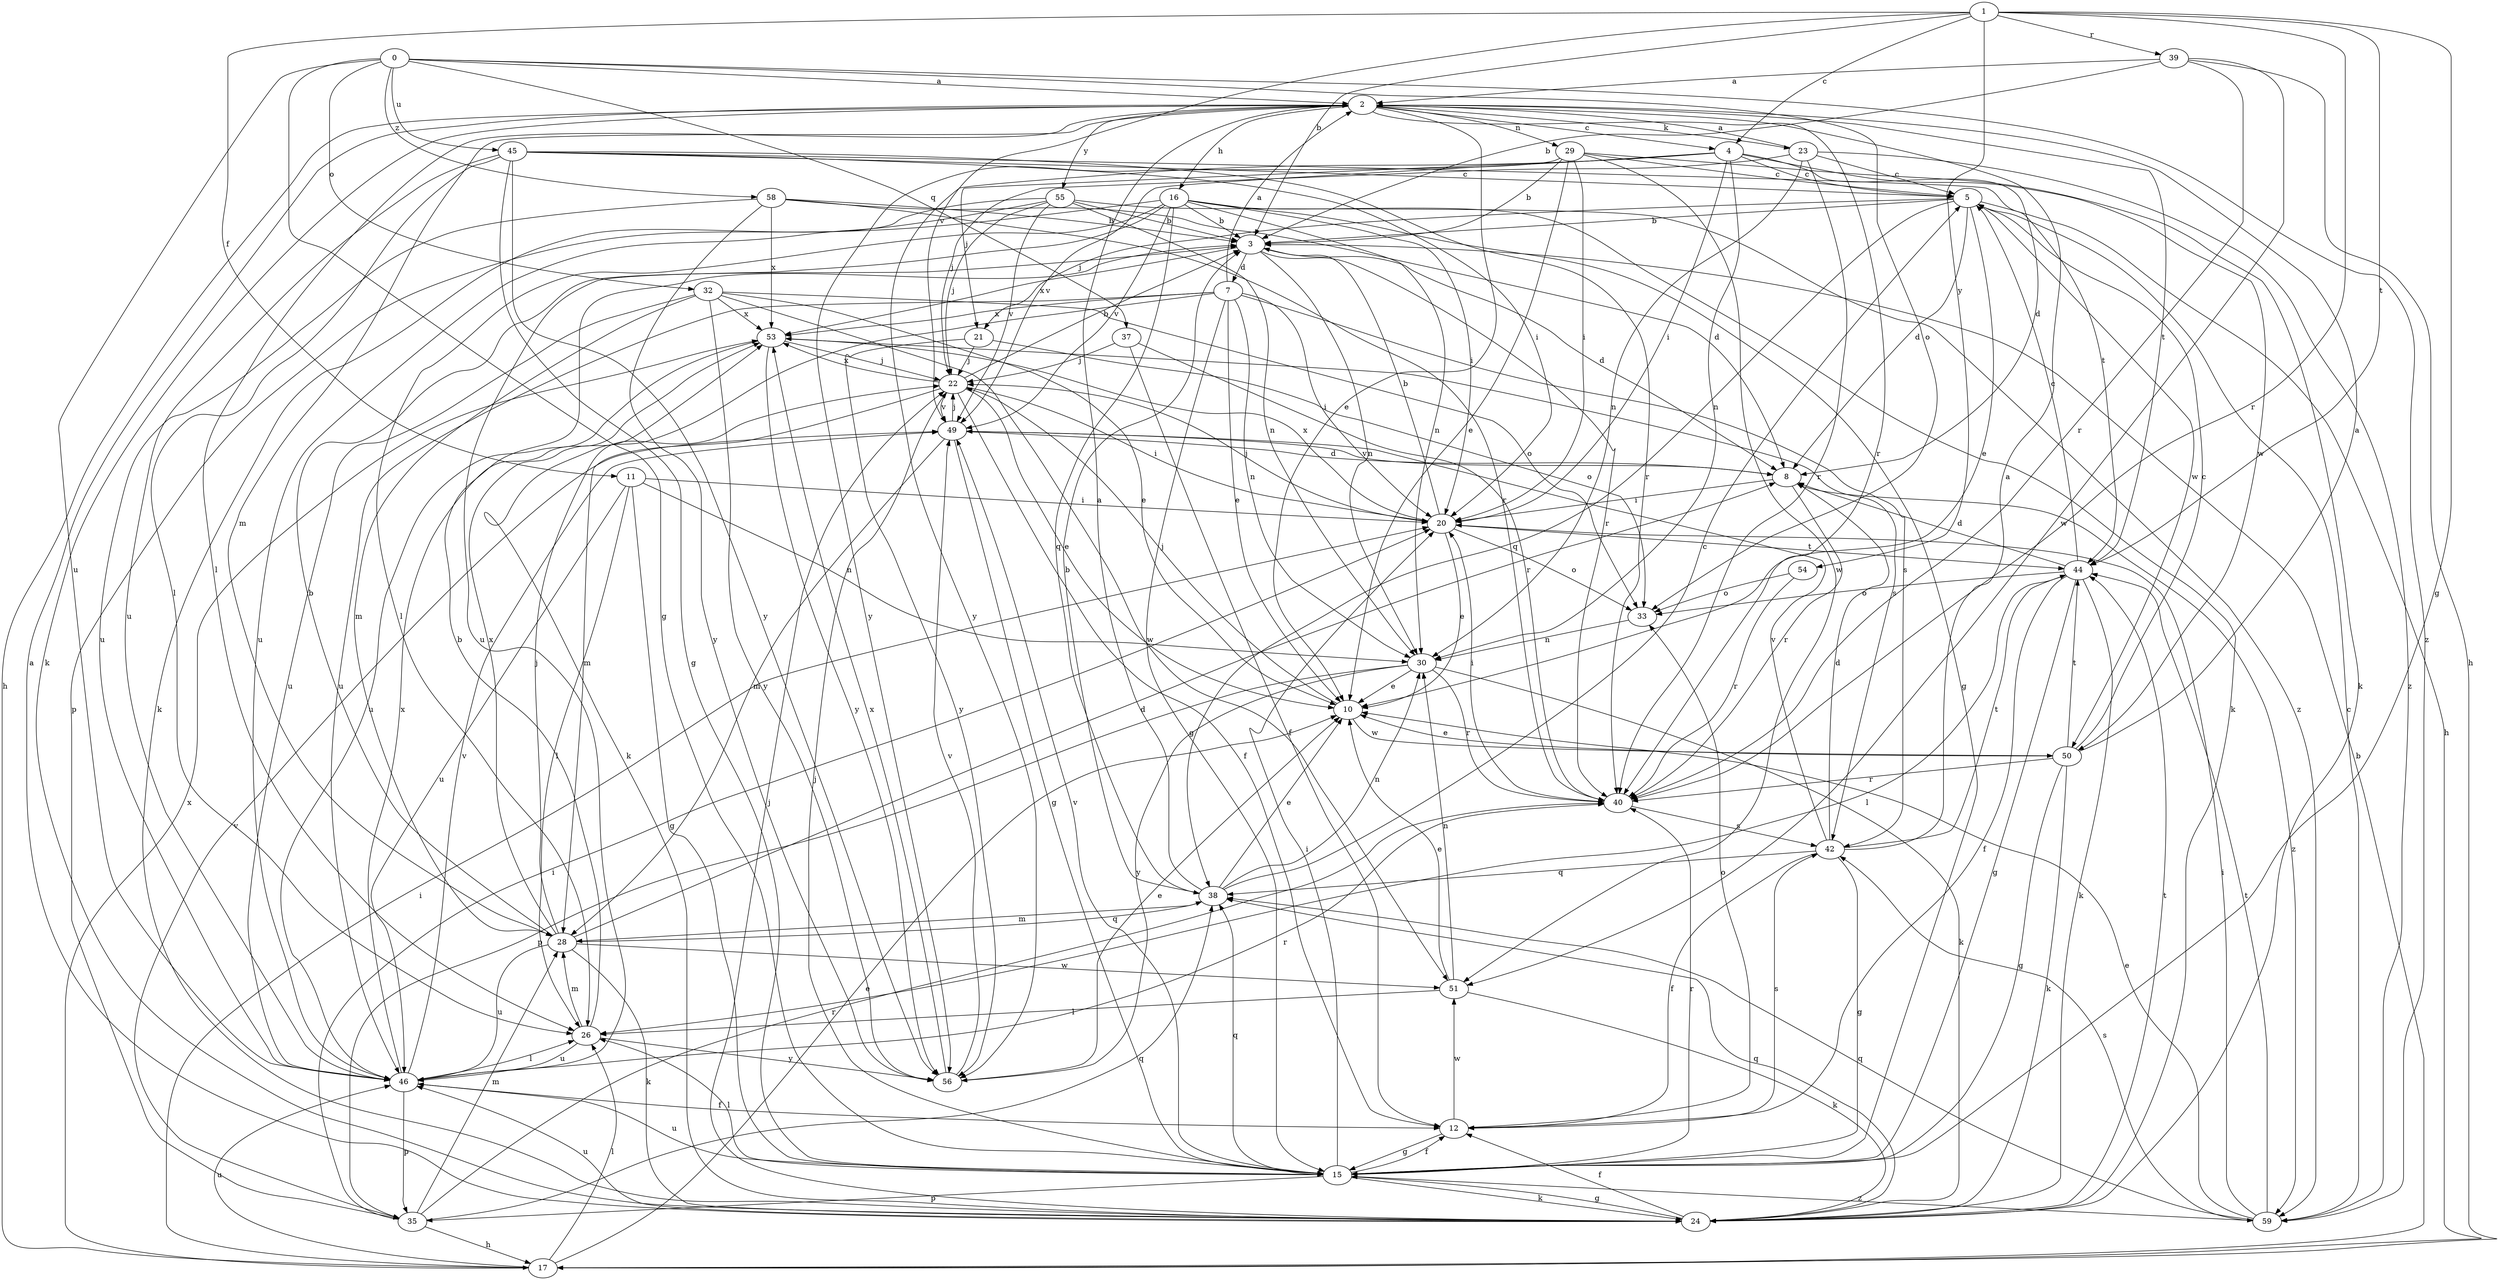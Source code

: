 strict digraph  {
0;
1;
2;
3;
4;
5;
7;
8;
10;
11;
12;
15;
16;
17;
20;
21;
22;
23;
24;
26;
28;
29;
30;
32;
33;
35;
37;
38;
39;
40;
42;
44;
45;
46;
49;
50;
51;
53;
54;
55;
56;
58;
59;
0 -> 2  [label=a];
0 -> 15  [label=g];
0 -> 32  [label=o];
0 -> 33  [label=o];
0 -> 37  [label=q];
0 -> 45  [label=u];
0 -> 46  [label=u];
0 -> 58  [label=z];
0 -> 59  [label=z];
1 -> 3  [label=b];
1 -> 4  [label=c];
1 -> 11  [label=f];
1 -> 15  [label=g];
1 -> 39  [label=r];
1 -> 40  [label=r];
1 -> 44  [label=t];
1 -> 49  [label=v];
1 -> 54  [label=y];
2 -> 4  [label=c];
2 -> 10  [label=e];
2 -> 16  [label=h];
2 -> 17  [label=h];
2 -> 23  [label=k];
2 -> 24  [label=k];
2 -> 26  [label=l];
2 -> 28  [label=m];
2 -> 29  [label=n];
2 -> 40  [label=r];
2 -> 44  [label=t];
2 -> 55  [label=y];
3 -> 7  [label=d];
3 -> 8  [label=d];
3 -> 30  [label=n];
3 -> 40  [label=r];
3 -> 53  [label=x];
4 -> 5  [label=c];
4 -> 8  [label=d];
4 -> 20  [label=i];
4 -> 21  [label=j];
4 -> 30  [label=n];
4 -> 49  [label=v];
4 -> 50  [label=w];
4 -> 56  [label=y];
5 -> 3  [label=b];
5 -> 8  [label=d];
5 -> 10  [label=e];
5 -> 17  [label=h];
5 -> 21  [label=j];
5 -> 38  [label=q];
5 -> 50  [label=w];
7 -> 2  [label=a];
7 -> 10  [label=e];
7 -> 15  [label=g];
7 -> 20  [label=i];
7 -> 24  [label=k];
7 -> 30  [label=n];
7 -> 42  [label=s];
7 -> 46  [label=u];
7 -> 53  [label=x];
8 -> 20  [label=i];
8 -> 40  [label=r];
8 -> 49  [label=v];
8 -> 59  [label=z];
10 -> 22  [label=j];
10 -> 50  [label=w];
11 -> 15  [label=g];
11 -> 20  [label=i];
11 -> 26  [label=l];
11 -> 30  [label=n];
11 -> 46  [label=u];
12 -> 15  [label=g];
12 -> 33  [label=o];
12 -> 42  [label=s];
12 -> 51  [label=w];
15 -> 12  [label=f];
15 -> 20  [label=i];
15 -> 22  [label=j];
15 -> 24  [label=k];
15 -> 26  [label=l];
15 -> 35  [label=p];
15 -> 38  [label=q];
15 -> 40  [label=r];
15 -> 46  [label=u];
15 -> 49  [label=v];
15 -> 59  [label=z];
16 -> 3  [label=b];
16 -> 15  [label=g];
16 -> 20  [label=i];
16 -> 24  [label=k];
16 -> 26  [label=l];
16 -> 30  [label=n];
16 -> 35  [label=p];
16 -> 38  [label=q];
16 -> 46  [label=u];
16 -> 49  [label=v];
17 -> 3  [label=b];
17 -> 10  [label=e];
17 -> 20  [label=i];
17 -> 26  [label=l];
17 -> 46  [label=u];
17 -> 53  [label=x];
20 -> 3  [label=b];
20 -> 10  [label=e];
20 -> 22  [label=j];
20 -> 33  [label=o];
20 -> 44  [label=t];
20 -> 53  [label=x];
21 -> 22  [label=j];
21 -> 33  [label=o];
21 -> 56  [label=y];
22 -> 3  [label=b];
22 -> 10  [label=e];
22 -> 12  [label=f];
22 -> 20  [label=i];
22 -> 28  [label=m];
22 -> 49  [label=v];
22 -> 53  [label=x];
23 -> 2  [label=a];
23 -> 5  [label=c];
23 -> 22  [label=j];
23 -> 30  [label=n];
23 -> 40  [label=r];
23 -> 59  [label=z];
24 -> 2  [label=a];
24 -> 12  [label=f];
24 -> 15  [label=g];
24 -> 22  [label=j];
24 -> 38  [label=q];
24 -> 44  [label=t];
24 -> 46  [label=u];
26 -> 3  [label=b];
26 -> 28  [label=m];
26 -> 46  [label=u];
26 -> 56  [label=y];
28 -> 3  [label=b];
28 -> 8  [label=d];
28 -> 22  [label=j];
28 -> 24  [label=k];
28 -> 38  [label=q];
28 -> 46  [label=u];
28 -> 51  [label=w];
28 -> 53  [label=x];
29 -> 3  [label=b];
29 -> 5  [label=c];
29 -> 10  [label=e];
29 -> 20  [label=i];
29 -> 24  [label=k];
29 -> 51  [label=w];
29 -> 56  [label=y];
30 -> 10  [label=e];
30 -> 24  [label=k];
30 -> 35  [label=p];
30 -> 40  [label=r];
30 -> 56  [label=y];
32 -> 10  [label=e];
32 -> 28  [label=m];
32 -> 33  [label=o];
32 -> 46  [label=u];
32 -> 51  [label=w];
32 -> 53  [label=x];
32 -> 56  [label=y];
33 -> 30  [label=n];
35 -> 17  [label=h];
35 -> 20  [label=i];
35 -> 28  [label=m];
35 -> 38  [label=q];
35 -> 40  [label=r];
35 -> 49  [label=v];
37 -> 12  [label=f];
37 -> 22  [label=j];
37 -> 40  [label=r];
38 -> 2  [label=a];
38 -> 3  [label=b];
38 -> 5  [label=c];
38 -> 10  [label=e];
38 -> 28  [label=m];
38 -> 30  [label=n];
39 -> 2  [label=a];
39 -> 3  [label=b];
39 -> 17  [label=h];
39 -> 40  [label=r];
39 -> 51  [label=w];
40 -> 20  [label=i];
40 -> 42  [label=s];
42 -> 2  [label=a];
42 -> 8  [label=d];
42 -> 12  [label=f];
42 -> 15  [label=g];
42 -> 38  [label=q];
42 -> 44  [label=t];
42 -> 49  [label=v];
44 -> 5  [label=c];
44 -> 8  [label=d];
44 -> 12  [label=f];
44 -> 15  [label=g];
44 -> 24  [label=k];
44 -> 26  [label=l];
44 -> 33  [label=o];
45 -> 5  [label=c];
45 -> 15  [label=g];
45 -> 20  [label=i];
45 -> 26  [label=l];
45 -> 40  [label=r];
45 -> 44  [label=t];
45 -> 46  [label=u];
45 -> 56  [label=y];
46 -> 12  [label=f];
46 -> 26  [label=l];
46 -> 35  [label=p];
46 -> 40  [label=r];
46 -> 49  [label=v];
46 -> 53  [label=x];
49 -> 8  [label=d];
49 -> 15  [label=g];
49 -> 22  [label=j];
49 -> 28  [label=m];
50 -> 2  [label=a];
50 -> 5  [label=c];
50 -> 10  [label=e];
50 -> 15  [label=g];
50 -> 24  [label=k];
50 -> 40  [label=r];
50 -> 44  [label=t];
51 -> 10  [label=e];
51 -> 24  [label=k];
51 -> 26  [label=l];
51 -> 30  [label=n];
53 -> 22  [label=j];
53 -> 42  [label=s];
53 -> 46  [label=u];
53 -> 56  [label=y];
54 -> 33  [label=o];
54 -> 40  [label=r];
55 -> 3  [label=b];
55 -> 22  [label=j];
55 -> 24  [label=k];
55 -> 30  [label=n];
55 -> 46  [label=u];
55 -> 49  [label=v];
55 -> 59  [label=z];
56 -> 10  [label=e];
56 -> 49  [label=v];
56 -> 53  [label=x];
58 -> 3  [label=b];
58 -> 8  [label=d];
58 -> 40  [label=r];
58 -> 46  [label=u];
58 -> 53  [label=x];
58 -> 56  [label=y];
59 -> 5  [label=c];
59 -> 10  [label=e];
59 -> 20  [label=i];
59 -> 38  [label=q];
59 -> 42  [label=s];
59 -> 44  [label=t];
}
